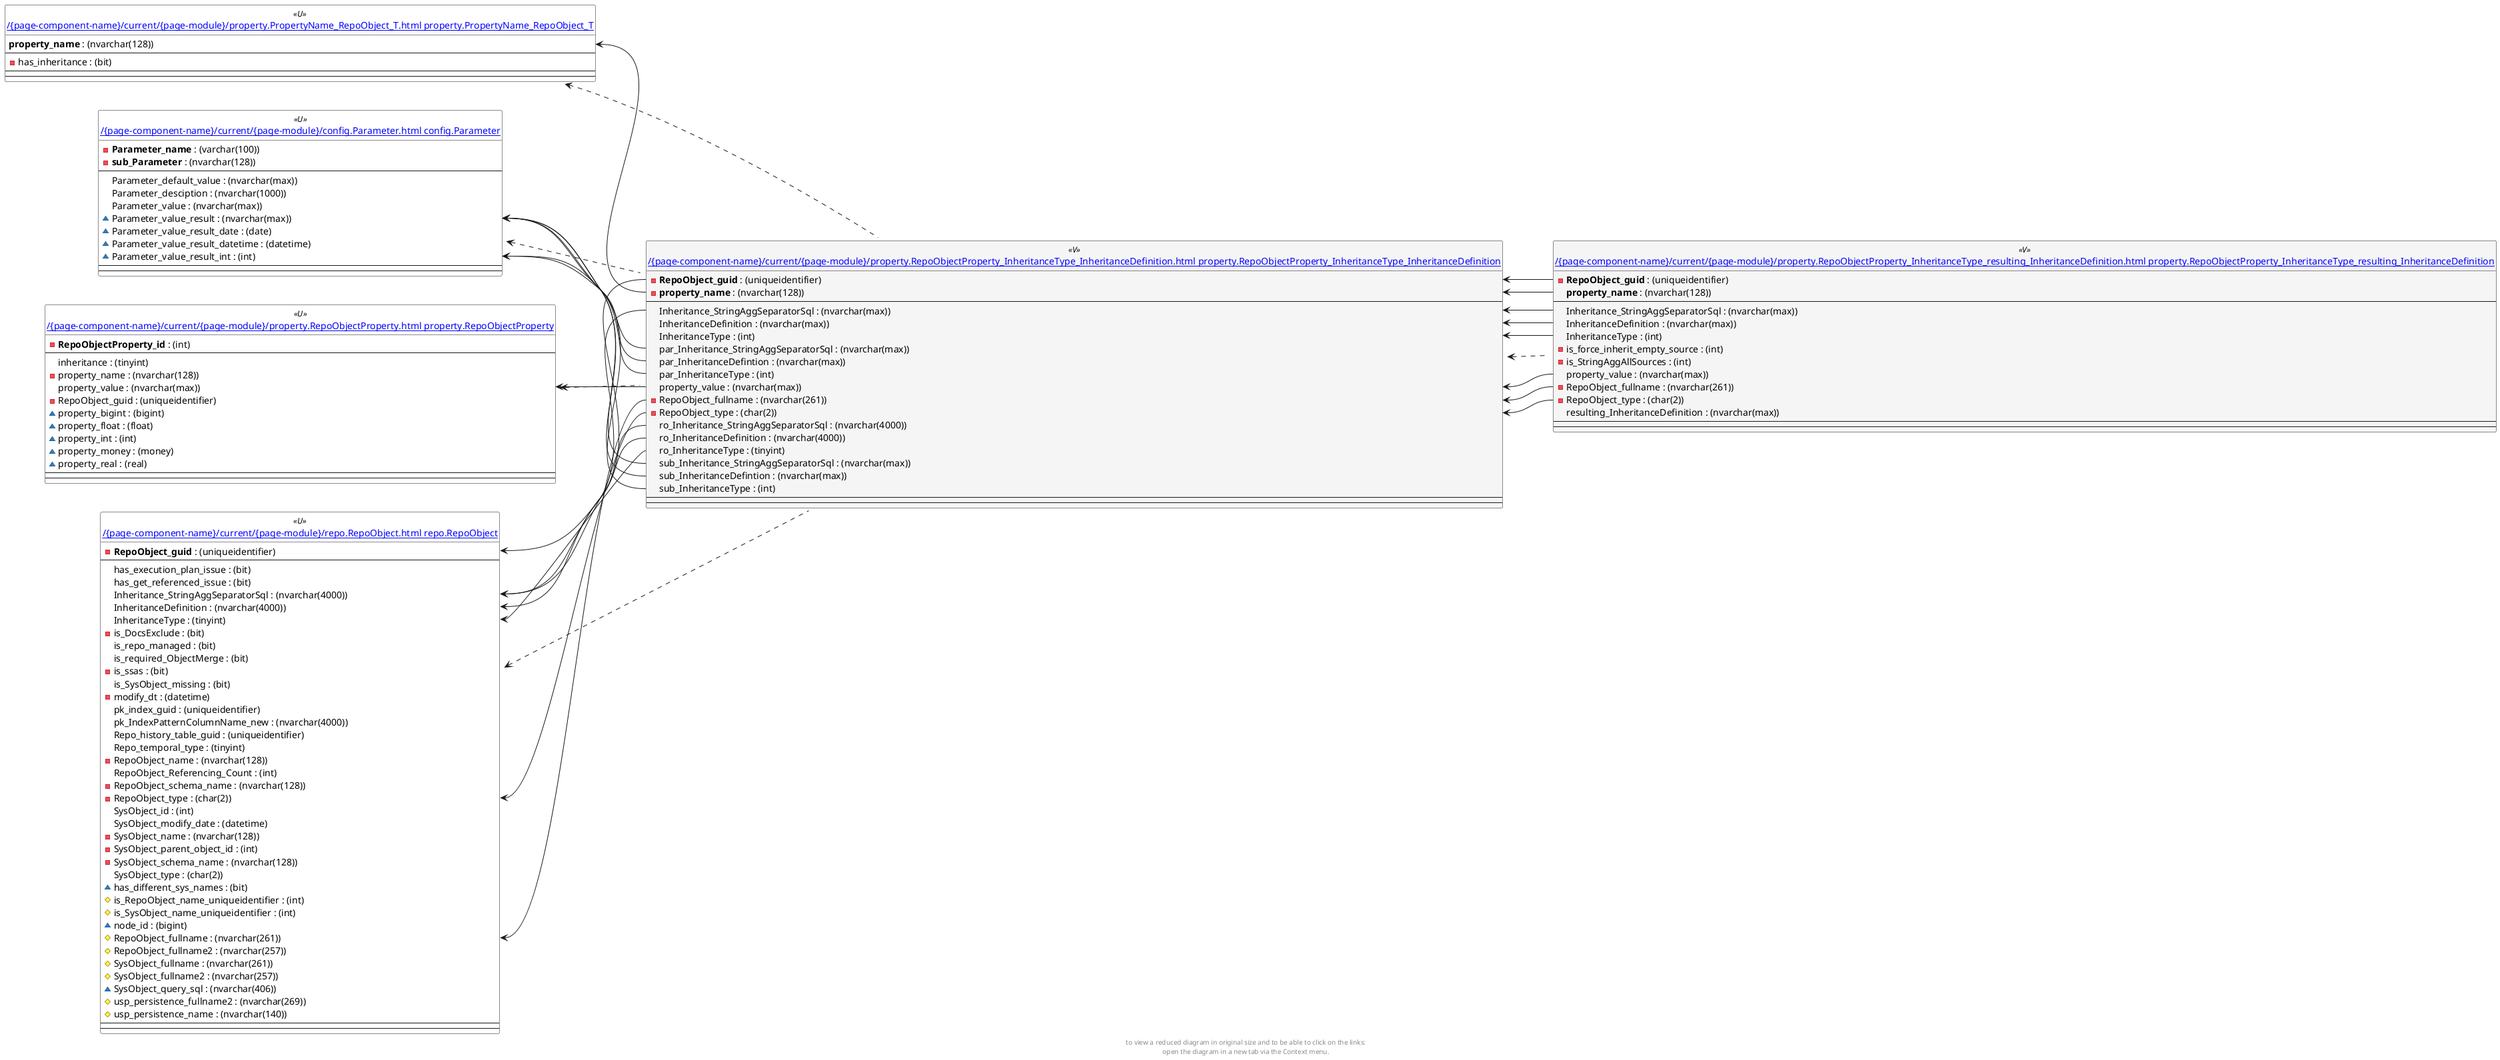 @startuml
left to right direction
'top to bottom direction
hide circle
'avoide "." issues:
set namespaceSeparator none


skinparam class {
  BackgroundColor White
  BackgroundColor<<FN>> Yellow
  BackgroundColor<<FS>> Yellow
  BackgroundColor<<FT>> LightGray
  BackgroundColor<<IF>> Yellow
  BackgroundColor<<IS>> Yellow
  BackgroundColor<<P>> Aqua
  BackgroundColor<<PC>> Aqua
  BackgroundColor<<SN>> Yellow
  BackgroundColor<<SO>> SlateBlue
  BackgroundColor<<TF>> LightGray
  BackgroundColor<<TR>> Tomato
  BackgroundColor<<U>> White
  BackgroundColor<<V>> WhiteSmoke
  BackgroundColor<<X>> Aqua
}


entity "[[{site-url}/{page-component-name}/current/{page-module}/config.Parameter.html config.Parameter]]" as config.Parameter << U >> {
  - **Parameter_name** : (varchar(100))
  - **sub_Parameter** : (nvarchar(128))
  --
  Parameter_default_value : (nvarchar(max))
  Parameter_desciption : (nvarchar(1000))
  Parameter_value : (nvarchar(max))
  ~ Parameter_value_result : (nvarchar(max))
  ~ Parameter_value_result_date : (date)
  ~ Parameter_value_result_datetime : (datetime)
  ~ Parameter_value_result_int : (int)
  --
  --
}

entity "[[{site-url}/{page-component-name}/current/{page-module}/property.PropertyName_RepoObject_T.html property.PropertyName_RepoObject_T]]" as property.PropertyName_RepoObject_T << U >> {
  **property_name** : (nvarchar(128))
  --
  - has_inheritance : (bit)
  --
  --
}

entity "[[{site-url}/{page-component-name}/current/{page-module}/property.RepoObjectProperty.html property.RepoObjectProperty]]" as property.RepoObjectProperty << U >> {
  - **RepoObjectProperty_id** : (int)
  --
  inheritance : (tinyint)
  - property_name : (nvarchar(128))
  property_value : (nvarchar(max))
  - RepoObject_guid : (uniqueidentifier)
  ~ property_bigint : (bigint)
  ~ property_float : (float)
  ~ property_int : (int)
  ~ property_money : (money)
  ~ property_real : (real)
  --
  --
}

entity "[[{site-url}/{page-component-name}/current/{page-module}/property.RepoObjectProperty_InheritanceType_InheritanceDefinition.html property.RepoObjectProperty_InheritanceType_InheritanceDefinition]]" as property.RepoObjectProperty_InheritanceType_InheritanceDefinition << V >> {
  - **RepoObject_guid** : (uniqueidentifier)
  - **property_name** : (nvarchar(128))
  --
  Inheritance_StringAggSeparatorSql : (nvarchar(max))
  InheritanceDefinition : (nvarchar(max))
  InheritanceType : (int)
  par_Inheritance_StringAggSeparatorSql : (nvarchar(max))
  par_InheritanceDefintion : (nvarchar(max))
  par_InheritanceType : (int)
  property_value : (nvarchar(max))
  - RepoObject_fullname : (nvarchar(261))
  - RepoObject_type : (char(2))
  ro_Inheritance_StringAggSeparatorSql : (nvarchar(4000))
  ro_InheritanceDefinition : (nvarchar(4000))
  ro_InheritanceType : (tinyint)
  sub_Inheritance_StringAggSeparatorSql : (nvarchar(max))
  sub_InheritanceDefintion : (nvarchar(max))
  sub_InheritanceType : (int)
  --
  --
}

entity "[[{site-url}/{page-component-name}/current/{page-module}/property.RepoObjectProperty_InheritanceType_resulting_InheritanceDefinition.html property.RepoObjectProperty_InheritanceType_resulting_InheritanceDefinition]]" as property.RepoObjectProperty_InheritanceType_resulting_InheritanceDefinition << V >> {
  - **RepoObject_guid** : (uniqueidentifier)
  **property_name** : (nvarchar(128))
  --
  Inheritance_StringAggSeparatorSql : (nvarchar(max))
  InheritanceDefinition : (nvarchar(max))
  InheritanceType : (int)
  - is_force_inherit_empty_source : (int)
  - is_StringAggAllSources : (int)
  property_value : (nvarchar(max))
  - RepoObject_fullname : (nvarchar(261))
  - RepoObject_type : (char(2))
  resulting_InheritanceDefinition : (nvarchar(max))
  --
  --
}

entity "[[{site-url}/{page-component-name}/current/{page-module}/repo.RepoObject.html repo.RepoObject]]" as repo.RepoObject << U >> {
  - **RepoObject_guid** : (uniqueidentifier)
  --
  has_execution_plan_issue : (bit)
  has_get_referenced_issue : (bit)
  Inheritance_StringAggSeparatorSql : (nvarchar(4000))
  InheritanceDefinition : (nvarchar(4000))
  InheritanceType : (tinyint)
  - is_DocsExclude : (bit)
  is_repo_managed : (bit)
  is_required_ObjectMerge : (bit)
  - is_ssas : (bit)
  is_SysObject_missing : (bit)
  - modify_dt : (datetime)
  pk_index_guid : (uniqueidentifier)
  pk_IndexPatternColumnName_new : (nvarchar(4000))
  Repo_history_table_guid : (uniqueidentifier)
  Repo_temporal_type : (tinyint)
  - RepoObject_name : (nvarchar(128))
  RepoObject_Referencing_Count : (int)
  - RepoObject_schema_name : (nvarchar(128))
  - RepoObject_type : (char(2))
  SysObject_id : (int)
  SysObject_modify_date : (datetime)
  - SysObject_name : (nvarchar(128))
  - SysObject_parent_object_id : (int)
  - SysObject_schema_name : (nvarchar(128))
  SysObject_type : (char(2))
  ~ has_different_sys_names : (bit)
  # is_RepoObject_name_uniqueidentifier : (int)
  # is_SysObject_name_uniqueidentifier : (int)
  ~ node_id : (bigint)
  # RepoObject_fullname : (nvarchar(261))
  # RepoObject_fullname2 : (nvarchar(257))
  # SysObject_fullname : (nvarchar(261))
  # SysObject_fullname2 : (nvarchar(257))
  ~ SysObject_query_sql : (nvarchar(406))
  # usp_persistence_fullname2 : (nvarchar(269))
  # usp_persistence_name : (nvarchar(140))
  --
  --
}

config.Parameter <.. property.RepoObjectProperty_InheritanceType_InheritanceDefinition
property.PropertyName_RepoObject_T <.. property.RepoObjectProperty_InheritanceType_InheritanceDefinition
property.RepoObjectProperty <.. property.RepoObjectProperty_InheritanceType_InheritanceDefinition
property.RepoObjectProperty_InheritanceType_InheritanceDefinition <.. property.RepoObjectProperty_InheritanceType_resulting_InheritanceDefinition
repo.RepoObject <.. property.RepoObjectProperty_InheritanceType_InheritanceDefinition
config.Parameter::Parameter_value_result <-- property.RepoObjectProperty_InheritanceType_InheritanceDefinition::sub_InheritanceDefintion
config.Parameter::Parameter_value_result <-- property.RepoObjectProperty_InheritanceType_InheritanceDefinition::par_InheritanceDefintion
config.Parameter::Parameter_value_result <-- property.RepoObjectProperty_InheritanceType_InheritanceDefinition::sub_Inheritance_StringAggSeparatorSql
config.Parameter::Parameter_value_result <-- property.RepoObjectProperty_InheritanceType_InheritanceDefinition::par_Inheritance_StringAggSeparatorSql
config.Parameter::Parameter_value_result_int <-- property.RepoObjectProperty_InheritanceType_InheritanceDefinition::sub_InheritanceType
config.Parameter::Parameter_value_result_int <-- property.RepoObjectProperty_InheritanceType_InheritanceDefinition::par_InheritanceType
property.PropertyName_RepoObject_T::property_name <-- property.RepoObjectProperty_InheritanceType_InheritanceDefinition::property_name
property.RepoObjectProperty::property_value <-- property.RepoObjectProperty_InheritanceType_InheritanceDefinition::property_value
property.RepoObjectProperty_InheritanceType_InheritanceDefinition::Inheritance_StringAggSeparatorSql <-- property.RepoObjectProperty_InheritanceType_resulting_InheritanceDefinition::Inheritance_StringAggSeparatorSql
property.RepoObjectProperty_InheritanceType_InheritanceDefinition::InheritanceDefinition <-- property.RepoObjectProperty_InheritanceType_resulting_InheritanceDefinition::InheritanceDefinition
property.RepoObjectProperty_InheritanceType_InheritanceDefinition::InheritanceType <-- property.RepoObjectProperty_InheritanceType_resulting_InheritanceDefinition::InheritanceType
property.RepoObjectProperty_InheritanceType_InheritanceDefinition::property_name <-- property.RepoObjectProperty_InheritanceType_resulting_InheritanceDefinition::property_name
property.RepoObjectProperty_InheritanceType_InheritanceDefinition::property_value <-- property.RepoObjectProperty_InheritanceType_resulting_InheritanceDefinition::property_value
property.RepoObjectProperty_InheritanceType_InheritanceDefinition::RepoObject_fullname <-- property.RepoObjectProperty_InheritanceType_resulting_InheritanceDefinition::RepoObject_fullname
property.RepoObjectProperty_InheritanceType_InheritanceDefinition::RepoObject_guid <-- property.RepoObjectProperty_InheritanceType_resulting_InheritanceDefinition::RepoObject_guid
property.RepoObjectProperty_InheritanceType_InheritanceDefinition::RepoObject_type <-- property.RepoObjectProperty_InheritanceType_resulting_InheritanceDefinition::RepoObject_type
repo.RepoObject::Inheritance_StringAggSeparatorSql <-- property.RepoObjectProperty_InheritanceType_InheritanceDefinition::Inheritance_StringAggSeparatorSql
repo.RepoObject::Inheritance_StringAggSeparatorSql <-- property.RepoObjectProperty_InheritanceType_InheritanceDefinition::ro_Inheritance_StringAggSeparatorSql
repo.RepoObject::InheritanceDefinition <-- property.RepoObjectProperty_InheritanceType_InheritanceDefinition::ro_InheritanceDefinition
repo.RepoObject::InheritanceType <-- property.RepoObjectProperty_InheritanceType_InheritanceDefinition::ro_InheritanceType
repo.RepoObject::RepoObject_fullname <-- property.RepoObjectProperty_InheritanceType_InheritanceDefinition::RepoObject_fullname
repo.RepoObject::RepoObject_guid <-- property.RepoObjectProperty_InheritanceType_InheritanceDefinition::RepoObject_guid
repo.RepoObject::RepoObject_type <-- property.RepoObjectProperty_InheritanceType_InheritanceDefinition::RepoObject_type
footer
to view a reduced diagram in original size and to be able to click on the links:
open the diagram in a new tab via the Context menu.
end footer

@enduml

